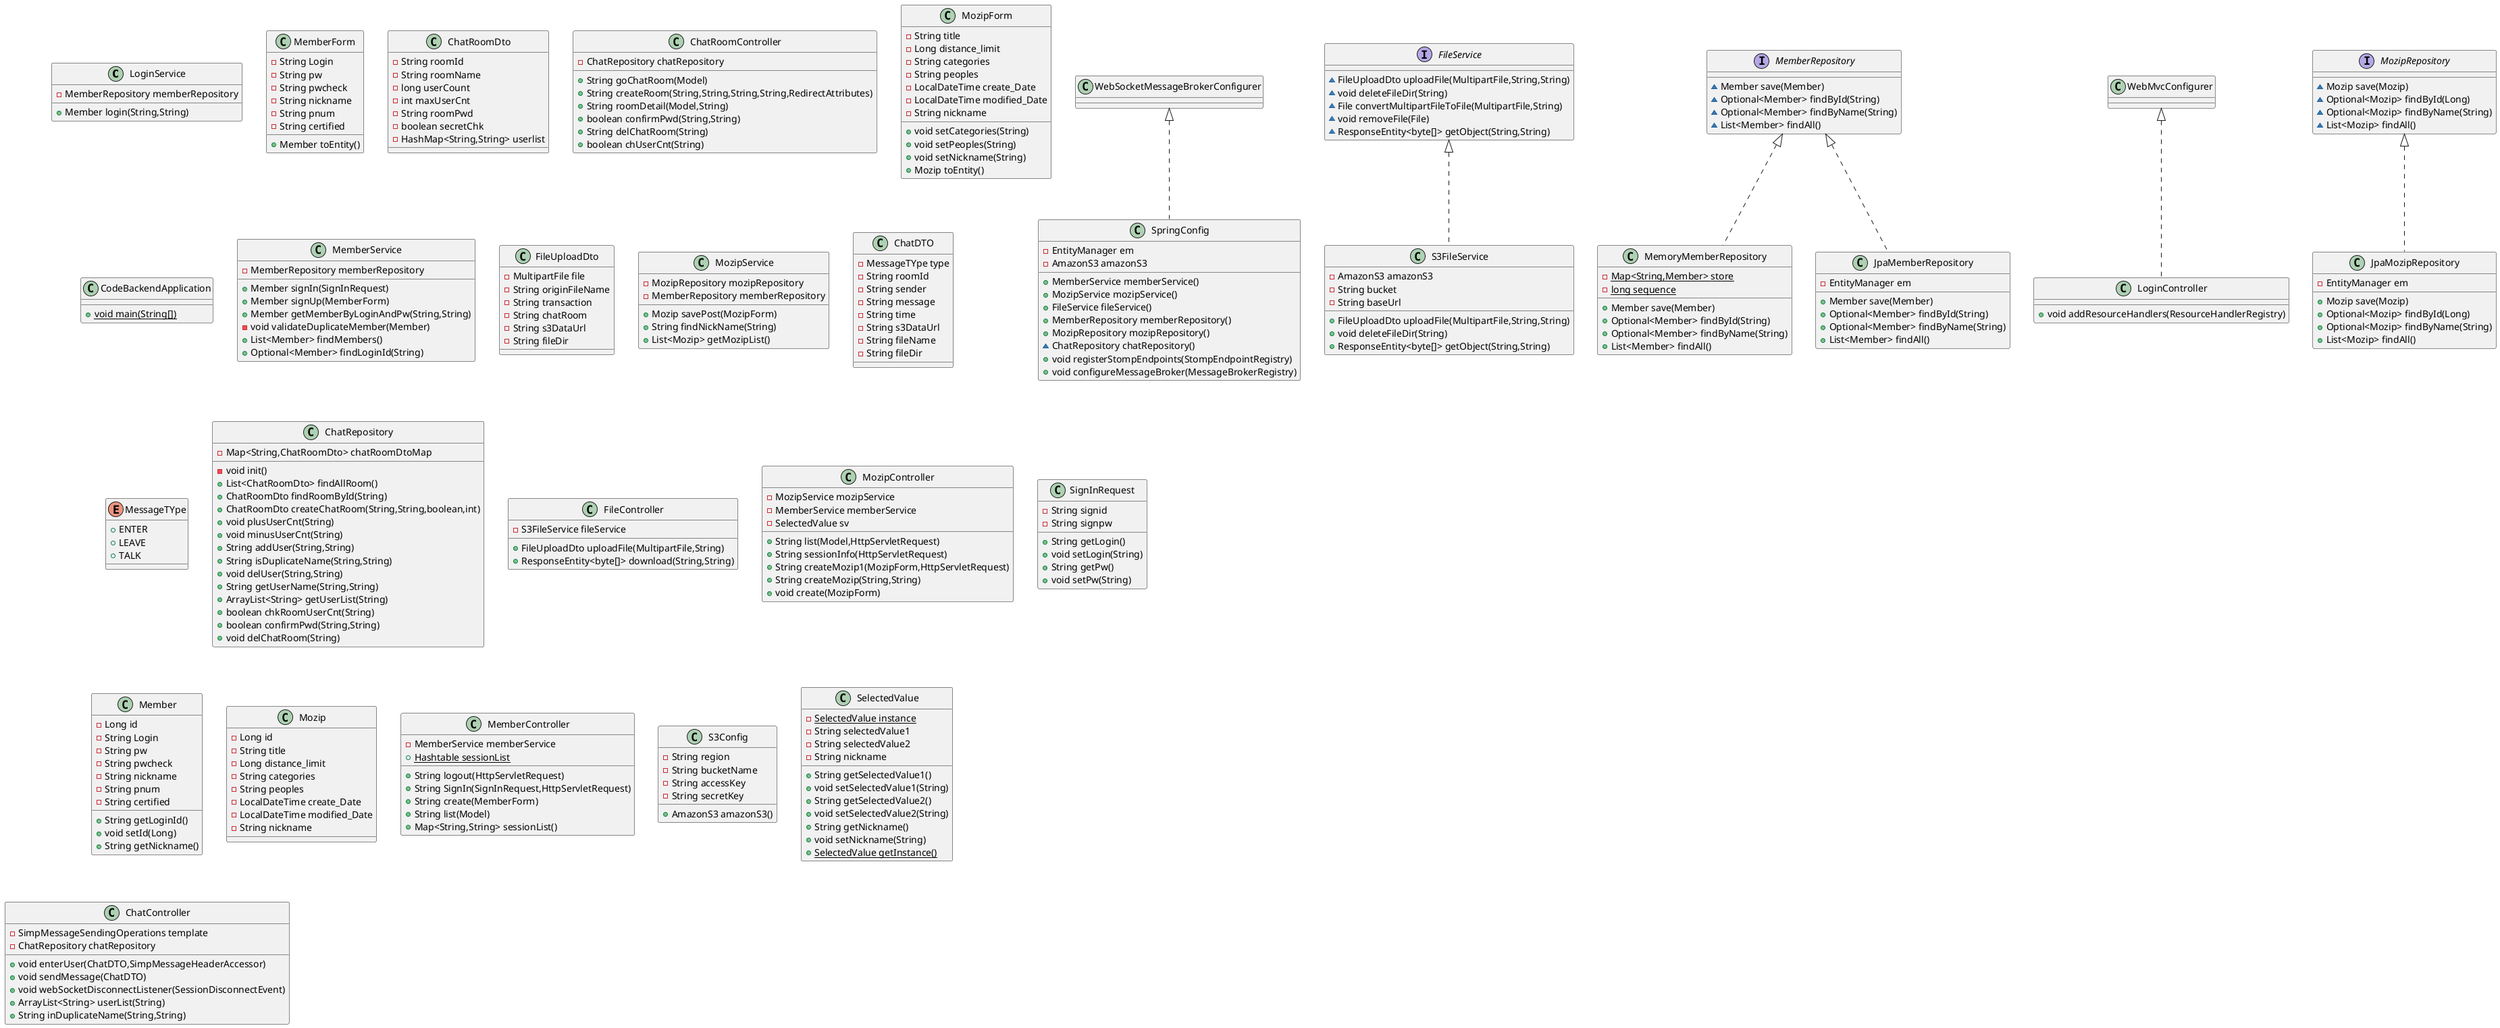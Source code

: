 @startuml



class LoginService {
- MemberRepository memberRepository
+ Member login(String,String)
}
class MemberForm {
- String Login
- String pw
- String pwcheck
- String nickname
- String pnum
- String certified
+ Member toEntity()
}
class SpringConfig {
- EntityManager em
- AmazonS3 amazonS3
+ MemberService memberService()
+ MozipService mozipService()
+ FileService fileService()
+ MemberRepository memberRepository()
+ MozipRepository mozipRepository()
~ ChatRepository chatRepository()
+ void registerStompEndpoints(StompEndpointRegistry)
+ void configureMessageBroker(MessageBrokerRegistry)
}
class ChatRoomDto {
- String roomId
- String roomName
- long userCount
- int maxUserCnt
- String roomPwd
- boolean secretChk
- HashMap<String,String> userlist
}
class ChatRoomController {
- ChatRepository chatRepository
+ String goChatRoom(Model)
+ String createRoom(String,String,String,String,RedirectAttributes)
+ String roomDetail(Model,String)
+ boolean confirmPwd(String,String)
+ String delChatRoom(String)
+ boolean chUserCnt(String)
}
class MozipForm {
- String title
- Long distance_limit
- String categories
- String peoples
- LocalDateTime create_Date
- LocalDateTime modified_Date
- String nickname
+ void setCategories(String)
+ void setPeoples(String)
+ void setNickname(String)
+ Mozip toEntity()
}
class CodeBackendApplication {
+ {static} void main(String[])
}
interface FileService {
~ FileUploadDto uploadFile(MultipartFile,String,String)
~ void deleteFileDir(String)
~ File convertMultipartFileToFile(MultipartFile,String)
~ void removeFile(File)
~ ResponseEntity<byte[]> getObject(String,String)
}
class MemberService {
- MemberRepository memberRepository
+ Member signIn(SignInRequest)
+ Member signUp(MemberForm)
+ Member getMemberByLoginAndPw(String,String)
- void validateDuplicateMember(Member)
+ List<Member> findMembers()
+ Optional<Member> findLoginId(String)
}
interface MemberRepository {
~ Member save(Member)
~ Optional<Member> findById(String)
~ Optional<Member> findByName(String)
~ List<Member> findAll()
}
class FileUploadDto {
- MultipartFile file
- String originFileName
- String transaction
- String chatRoom
- String s3DataUrl
- String fileDir
}
class MemoryMemberRepository {
- {static} Map<String,Member> store
- {static} long sequence
+ Member save(Member)
+ Optional<Member> findById(String)
+ Optional<Member> findByName(String)
+ List<Member> findAll()
}
class MozipService {
- MozipRepository mozipRepository
- MemberRepository memberRepository
+ Mozip savePost(MozipForm)
+ String findNickName(String)
+ List<Mozip> getMozipList()
}
class ChatDTO {
- MessageTYpe type
- String roomId
- String sender
- String message
- String time
- String s3DataUrl
- String fileName
- String fileDir
}
enum MessageTYpe {
+  ENTER
+  LEAVE
+  TALK
}
class ChatRepository {
- Map<String,ChatRoomDto> chatRoomDtoMap
- void init()
+ List<ChatRoomDto> findAllRoom()
+ ChatRoomDto findRoomById(String)
+ ChatRoomDto createChatRoom(String,String,boolean,int)
+ void plusUserCnt(String)
+ void minusUserCnt(String)
+ String addUser(String,String)
+ String isDuplicateName(String,String)
+ void delUser(String,String)
+ String getUserName(String,String)
+ ArrayList<String> getUserList(String)
+ boolean chkRoomUserCnt(String)
+ boolean confirmPwd(String,String)
+ void delChatRoom(String)
}
class FileController {
- S3FileService fileService
+ FileUploadDto uploadFile(MultipartFile,String)
+ ResponseEntity<byte[]> download(String,String)
}
class MozipController {
- MozipService mozipService
- MemberService memberService
- SelectedValue sv
+ String list(Model,HttpServletRequest)
+ String sessionInfo(HttpServletRequest)
+ String createMozip1(MozipForm,HttpServletRequest)
+ String createMozip(String,String)
+ void create(MozipForm)
}
class JpaMemberRepository {
- EntityManager em
+ Member save(Member)
+ Optional<Member> findById(String)
+ Optional<Member> findByName(String)
+ List<Member> findAll()
}
class SignInRequest {
- String signid
- String signpw
+ String getLogin()
+ void setLogin(String)
+ String getPw()
+ void setPw(String)
}
class LoginController {
+ void addResourceHandlers(ResourceHandlerRegistry)
}
class Member {
- Long id
- String Login
- String pw
- String pwcheck
- String nickname
- String pnum
- String certified
+ String getLoginId()
+ void setId(Long)
+ String getNickname()
}
class Mozip {
- Long id
- String title
- Long distance_limit
- String categories
- String peoples
- LocalDateTime create_Date
- LocalDateTime modified_Date
- String nickname
}
class MemberController {
- MemberService memberService
+ {static} Hashtable sessionList
+ String logout(HttpServletRequest)
+ String SignIn(SignInRequest,HttpServletRequest)
+ String create(MemberForm)
+ String list(Model)
+ Map<String,String> sessionList()
}
interface MozipRepository {
~ Mozip save(Mozip)
~ Optional<Mozip> findById(Long)
~ Optional<Mozip> findByName(String)
~ List<Mozip> findAll()
}
class JpaMozipRepository {
- EntityManager em
+ Mozip save(Mozip)
+ Optional<Mozip> findById(Long)
+ Optional<Mozip> findByName(String)
+ List<Mozip> findAll()
}
class S3Config {
- String region
- String bucketName
- String accessKey
- String secretKey
+ AmazonS3 amazonS3()
}
class SelectedValue {
- {static} SelectedValue instance
- String selectedValue1
- String selectedValue2
- String nickname
+ String getSelectedValue1()
+ void setSelectedValue1(String)
+ String getSelectedValue2()
+ void setSelectedValue2(String)
+ String getNickname()
+ void setNickname(String)
+ {static} SelectedValue getInstance()
}
class ChatController {
- SimpMessageSendingOperations template
- ChatRepository chatRepository
+ void enterUser(ChatDTO,SimpMessageHeaderAccessor)
+ void sendMessage(ChatDTO)
+ void webSocketDisconnectListener(SessionDisconnectEvent)
+ ArrayList<String> userList(String)
+ String inDuplicateName(String,String)
}
class S3FileService {
- AmazonS3 amazonS3
- String bucket
- String baseUrl
+ FileUploadDto uploadFile(MultipartFile,String,String)
+ void deleteFileDir(String)
+ ResponseEntity<byte[]> getObject(String,String)
}


WebSocketMessageBrokerConfigurer <|.. SpringConfig
MemberRepository <|.. MemoryMemberRepository
MemberRepository <|.. JpaMemberRepository
WebMvcConfigurer <|.. LoginController
MozipRepository <|.. JpaMozipRepository
FileService <|.. S3FileService
@enduml